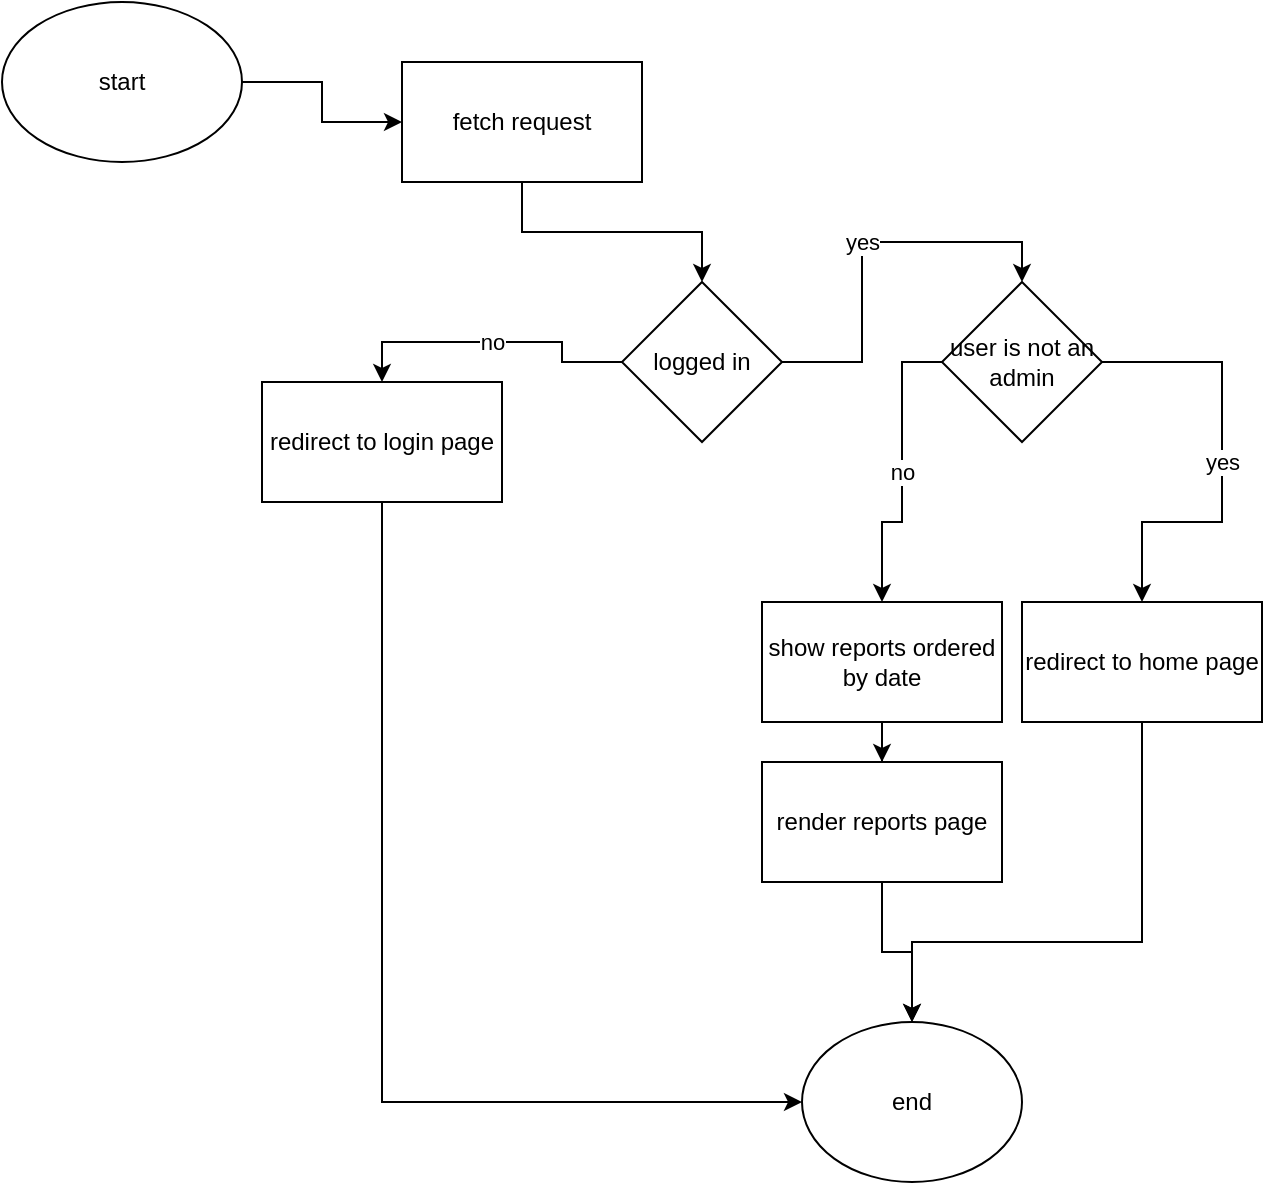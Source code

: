 <mxfile version="24.0.4" type="device">
  <diagram name="Page-1" id="l86GQIezmKsoyAvRn-B3">
    <mxGraphModel dx="1276" dy="606" grid="1" gridSize="10" guides="1" tooltips="1" connect="1" arrows="1" fold="1" page="1" pageScale="1" pageWidth="850" pageHeight="1100" math="0" shadow="0">
      <root>
        <mxCell id="0" />
        <mxCell id="1" parent="0" />
        <mxCell id="XFw_7lQHdecrP05hTtUH-3" style="edgeStyle=orthogonalEdgeStyle;rounded=0;orthogonalLoop=1;jettySize=auto;html=1;" edge="1" parent="1" source="XFw_7lQHdecrP05hTtUH-1" target="XFw_7lQHdecrP05hTtUH-2">
          <mxGeometry relative="1" as="geometry" />
        </mxCell>
        <mxCell id="XFw_7lQHdecrP05hTtUH-1" value="start" style="ellipse;whiteSpace=wrap;html=1;" vertex="1" parent="1">
          <mxGeometry x="100" y="50" width="120" height="80" as="geometry" />
        </mxCell>
        <mxCell id="XFw_7lQHdecrP05hTtUH-5" value="" style="edgeStyle=orthogonalEdgeStyle;rounded=0;orthogonalLoop=1;jettySize=auto;html=1;" edge="1" parent="1" source="XFw_7lQHdecrP05hTtUH-2" target="XFw_7lQHdecrP05hTtUH-4">
          <mxGeometry relative="1" as="geometry" />
        </mxCell>
        <mxCell id="XFw_7lQHdecrP05hTtUH-2" value="fetch request" style="rounded=0;whiteSpace=wrap;html=1;" vertex="1" parent="1">
          <mxGeometry x="300" y="80" width="120" height="60" as="geometry" />
        </mxCell>
        <mxCell id="XFw_7lQHdecrP05hTtUH-7" value="yes" style="edgeStyle=orthogonalEdgeStyle;rounded=0;orthogonalLoop=1;jettySize=auto;html=1;entryX=0.5;entryY=0;entryDx=0;entryDy=0;" edge="1" parent="1" source="XFw_7lQHdecrP05hTtUH-4" target="XFw_7lQHdecrP05hTtUH-6">
          <mxGeometry relative="1" as="geometry" />
        </mxCell>
        <mxCell id="XFw_7lQHdecrP05hTtUH-18" value="no" style="edgeStyle=orthogonalEdgeStyle;rounded=0;orthogonalLoop=1;jettySize=auto;html=1;entryX=0.5;entryY=0;entryDx=0;entryDy=0;" edge="1" parent="1" source="XFw_7lQHdecrP05hTtUH-4" target="XFw_7lQHdecrP05hTtUH-17">
          <mxGeometry relative="1" as="geometry" />
        </mxCell>
        <mxCell id="XFw_7lQHdecrP05hTtUH-4" value="logged in" style="rhombus;whiteSpace=wrap;html=1;rounded=0;" vertex="1" parent="1">
          <mxGeometry x="410" y="190" width="80" height="80" as="geometry" />
        </mxCell>
        <mxCell id="XFw_7lQHdecrP05hTtUH-8" value="yes" style="edgeStyle=orthogonalEdgeStyle;rounded=0;orthogonalLoop=1;jettySize=auto;html=1;" edge="1" parent="1" source="XFw_7lQHdecrP05hTtUH-6" target="XFw_7lQHdecrP05hTtUH-9">
          <mxGeometry relative="1" as="geometry">
            <mxPoint x="670" y="380" as="targetPoint" />
            <Array as="points">
              <mxPoint x="710" y="230" />
              <mxPoint x="710" y="310" />
              <mxPoint x="670" y="310" />
            </Array>
          </mxGeometry>
        </mxCell>
        <mxCell id="XFw_7lQHdecrP05hTtUH-10" value="no" style="edgeStyle=orthogonalEdgeStyle;rounded=0;orthogonalLoop=1;jettySize=auto;html=1;" edge="1" parent="1" source="XFw_7lQHdecrP05hTtUH-6" target="XFw_7lQHdecrP05hTtUH-11">
          <mxGeometry relative="1" as="geometry">
            <mxPoint x="540" y="380" as="targetPoint" />
            <Array as="points">
              <mxPoint x="550" y="230" />
              <mxPoint x="550" y="310" />
              <mxPoint x="540" y="310" />
            </Array>
          </mxGeometry>
        </mxCell>
        <mxCell id="XFw_7lQHdecrP05hTtUH-6" value="user is not an admin" style="rhombus;whiteSpace=wrap;html=1;rounded=0;" vertex="1" parent="1">
          <mxGeometry x="570" y="190" width="80" height="80" as="geometry" />
        </mxCell>
        <mxCell id="XFw_7lQHdecrP05hTtUH-16" style="edgeStyle=orthogonalEdgeStyle;rounded=0;orthogonalLoop=1;jettySize=auto;html=1;entryX=0.5;entryY=0;entryDx=0;entryDy=0;" edge="1" parent="1" source="XFw_7lQHdecrP05hTtUH-9" target="XFw_7lQHdecrP05hTtUH-14">
          <mxGeometry relative="1" as="geometry">
            <Array as="points">
              <mxPoint x="670" y="520" />
              <mxPoint x="555" y="520" />
            </Array>
          </mxGeometry>
        </mxCell>
        <mxCell id="XFw_7lQHdecrP05hTtUH-9" value="redirect to home page" style="rounded=0;whiteSpace=wrap;html=1;" vertex="1" parent="1">
          <mxGeometry x="610" y="350" width="120" height="60" as="geometry" />
        </mxCell>
        <mxCell id="XFw_7lQHdecrP05hTtUH-13" value="" style="edgeStyle=orthogonalEdgeStyle;rounded=0;orthogonalLoop=1;jettySize=auto;html=1;" edge="1" parent="1" source="XFw_7lQHdecrP05hTtUH-11" target="XFw_7lQHdecrP05hTtUH-12">
          <mxGeometry relative="1" as="geometry" />
        </mxCell>
        <mxCell id="XFw_7lQHdecrP05hTtUH-11" value="show reports ordered by date" style="rounded=0;whiteSpace=wrap;html=1;" vertex="1" parent="1">
          <mxGeometry x="480" y="350" width="120" height="60" as="geometry" />
        </mxCell>
        <mxCell id="XFw_7lQHdecrP05hTtUH-15" value="" style="edgeStyle=orthogonalEdgeStyle;rounded=0;orthogonalLoop=1;jettySize=auto;html=1;" edge="1" parent="1" source="XFw_7lQHdecrP05hTtUH-12" target="XFw_7lQHdecrP05hTtUH-14">
          <mxGeometry relative="1" as="geometry" />
        </mxCell>
        <mxCell id="XFw_7lQHdecrP05hTtUH-12" value="render reports page" style="whiteSpace=wrap;html=1;rounded=0;" vertex="1" parent="1">
          <mxGeometry x="480" y="430" width="120" height="60" as="geometry" />
        </mxCell>
        <mxCell id="XFw_7lQHdecrP05hTtUH-14" value="end" style="ellipse;whiteSpace=wrap;html=1;rounded=0;" vertex="1" parent="1">
          <mxGeometry x="500" y="560" width="110" height="80" as="geometry" />
        </mxCell>
        <mxCell id="XFw_7lQHdecrP05hTtUH-19" style="edgeStyle=orthogonalEdgeStyle;rounded=0;orthogonalLoop=1;jettySize=auto;html=1;" edge="1" parent="1" source="XFw_7lQHdecrP05hTtUH-17" target="XFw_7lQHdecrP05hTtUH-14">
          <mxGeometry relative="1" as="geometry">
            <Array as="points">
              <mxPoint x="290" y="600" />
            </Array>
          </mxGeometry>
        </mxCell>
        <mxCell id="XFw_7lQHdecrP05hTtUH-17" value="redirect to login page" style="whiteSpace=wrap;html=1;rounded=0;" vertex="1" parent="1">
          <mxGeometry x="230" y="240" width="120" height="60" as="geometry" />
        </mxCell>
      </root>
    </mxGraphModel>
  </diagram>
</mxfile>
